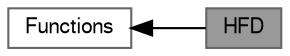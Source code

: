 digraph "HFD"
{
 // LATEX_PDF_SIZE
  bgcolor="transparent";
  edge [fontname=FreeSans,fontsize=10,labelfontname=FreeSans,labelfontsize=10];
  node [fontname=FreeSans,fontsize=10,shape=box,height=0.2,width=0.4];
  rankdir=LR;
  Node1 [label="HFD",height=0.2,width=0.4,color="gray40", fillcolor="grey60", style="filled", fontcolor="black",tooltip=" "];
  Node2 [label="Functions",height=0.2,width=0.4,color="grey40", fillcolor="white", style="filled",URL="$group___o_t_a_f_u_n_c_t_i_o_n_s.html",tooltip="Lists the full set of available APIs to manage OTA updates and Host File Downloads."];
  Node2->Node1 [shape=plaintext, dir="back", style="solid"];
}
